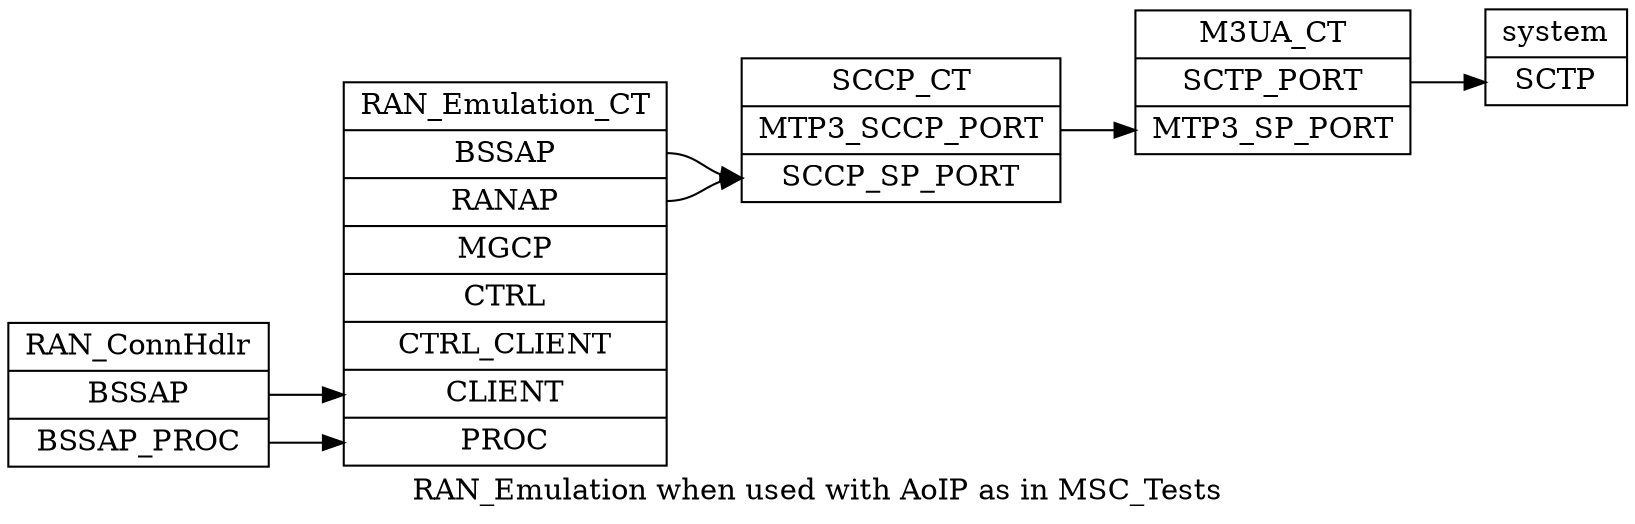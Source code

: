 digraph G {
	rankdir = LR;
	label = "RAN_Emulation when used with AoIP as in MSC_Tests";

	"RAN_ConnHdlr" [
		shape = "record"
		label = "<f0> RAN_ConnHdlr | <BSSAP> BSSAP | <BSSAP_PROC> BSSAP_PROC"
	];

	"RAN_Emulation_CT" [
		shape = "record"
		label = "<f0> RAN_Emulation_CT | <BSSAP> BSSAP | <RANAP> RANAP | <MGCP> MGCP | <CTRL> CTRL | <CTRL_CLIENT> CTRL_CLIENT | <CLIENT> CLIENT | <PROC> PROC"
	];

	"SCCP_CT" [
		shape = "record"
		label = "<f0> SCCP_CT | <MTP3_SCCP_PORT> MTP3_SCCP_PORT | <SCCP_SP_PORT> SCCP_SP_PORT"
	];

	"M3UA_CT" [

		shape = "record"
		label = "<f0> M3UA_CT | <STCP_PORT> SCTP_PORT | <MTP3_SP_PORT> MTP3_SP_PORT"
	];

	"system" [
		shape = "record"
		label = "<f0> system | <SCTP> SCTP"
	];

	"RAN_ConnHdlr":BSSAP -> "RAN_Emulation_CT":CLIENT
	"RAN_ConnHdlr":BSSAP_PROC -> "RAN_Emulation_CT":PROC

	"RAN_Emulation_CT":BSSAP -> "SCCP_CT":SCCP_SP_PORT
	"RAN_Emulation_CT":RANAP -> "SCCP_CT":SCCP_SP_PORT

	"SCCP_CT":MTP3_SCCP_PORT -> "M3UA_CT":MTP3_SP_PORT
	"M3UA_CT":SCTP_PORT -> "system":SCTP
}
